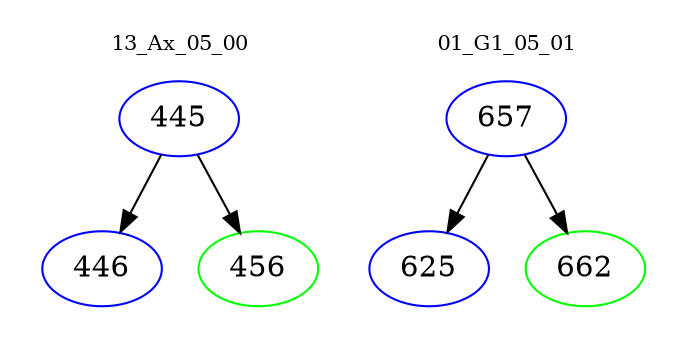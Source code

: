 digraph{
subgraph cluster_0 {
color = white
label = "13_Ax_05_00";
fontsize=10;
T0_445 [label="445", color="blue"]
T0_445 -> T0_446 [color="black"]
T0_446 [label="446", color="blue"]
T0_445 -> T0_456 [color="black"]
T0_456 [label="456", color="green"]
}
subgraph cluster_1 {
color = white
label = "01_G1_05_01";
fontsize=10;
T1_657 [label="657", color="blue"]
T1_657 -> T1_625 [color="black"]
T1_625 [label="625", color="blue"]
T1_657 -> T1_662 [color="black"]
T1_662 [label="662", color="green"]
}
}

